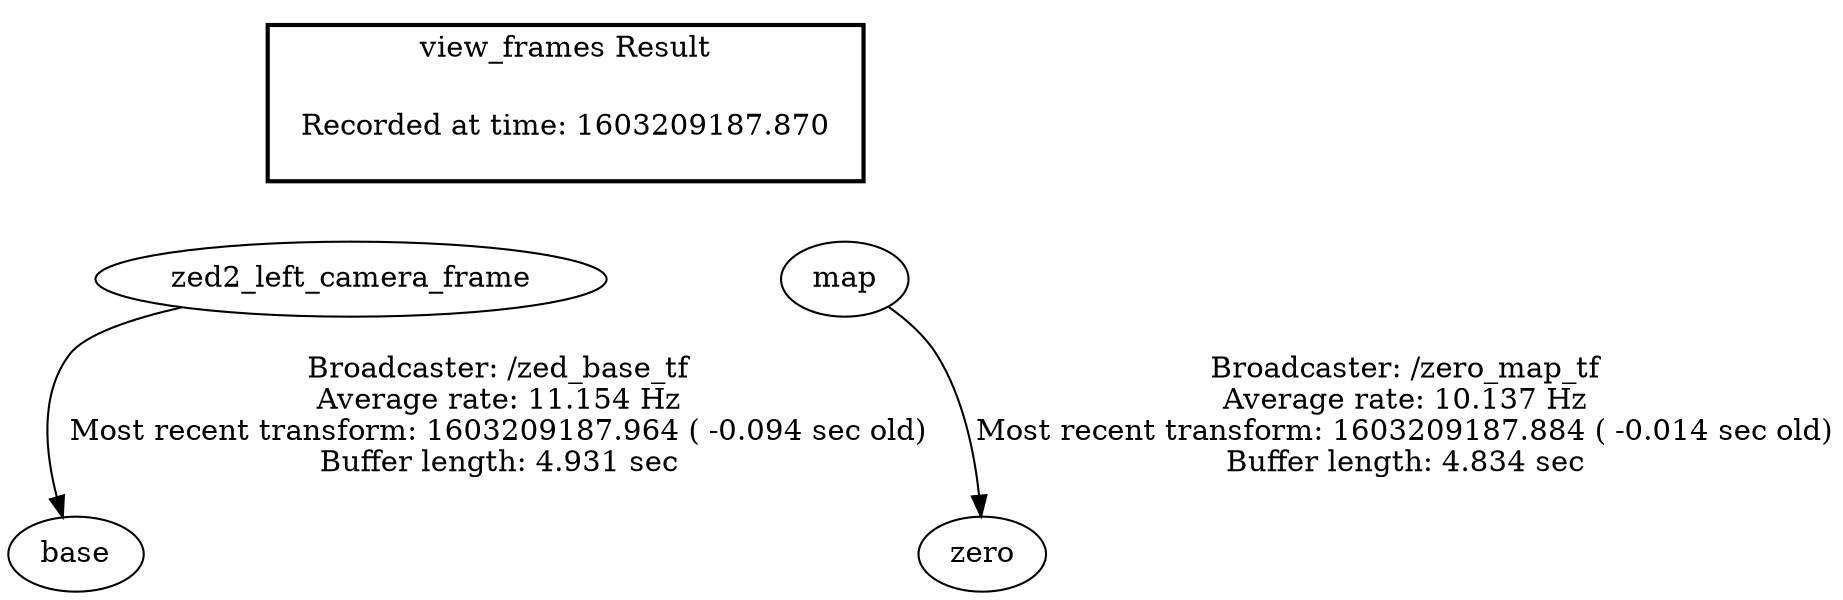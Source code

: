 digraph G {
"zed2_left_camera_frame" -> "base"[label="Broadcaster: /zed_base_tf\nAverage rate: 11.154 Hz\nMost recent transform: 1603209187.964 ( -0.094 sec old)\nBuffer length: 4.931 sec\n"];
"map" -> "zero"[label="Broadcaster: /zero_map_tf\nAverage rate: 10.137 Hz\nMost recent transform: 1603209187.884 ( -0.014 sec old)\nBuffer length: 4.834 sec\n"];
edge [style=invis];
 subgraph cluster_legend { style=bold; color=black; label ="view_frames Result";
"Recorded at time: 1603209187.870"[ shape=plaintext ] ;
 }->"zed2_left_camera_frame";
edge [style=invis];
 subgraph cluster_legend { style=bold; color=black; label ="view_frames Result";
"Recorded at time: 1603209187.870"[ shape=plaintext ] ;
 }->"map";
}